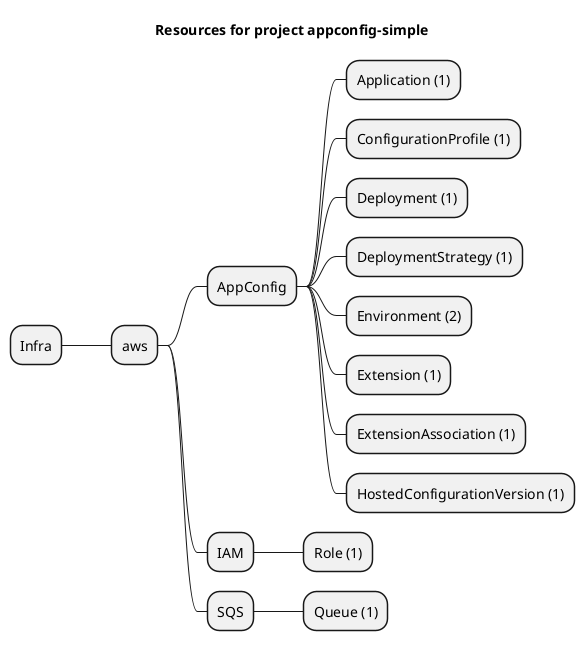 @startmindmap
title Resources for project appconfig-simple
skinparam monochrome true
+ Infra
++ aws
+++ AppConfig
++++ Application (1)
++++ ConfigurationProfile (1)
++++ Deployment (1)
++++ DeploymentStrategy (1)
++++ Environment (2)
++++ Extension (1)
++++ ExtensionAssociation (1)
++++ HostedConfigurationVersion (1)
+++ IAM
++++ Role (1)
+++ SQS
++++ Queue (1)
@endmindmap